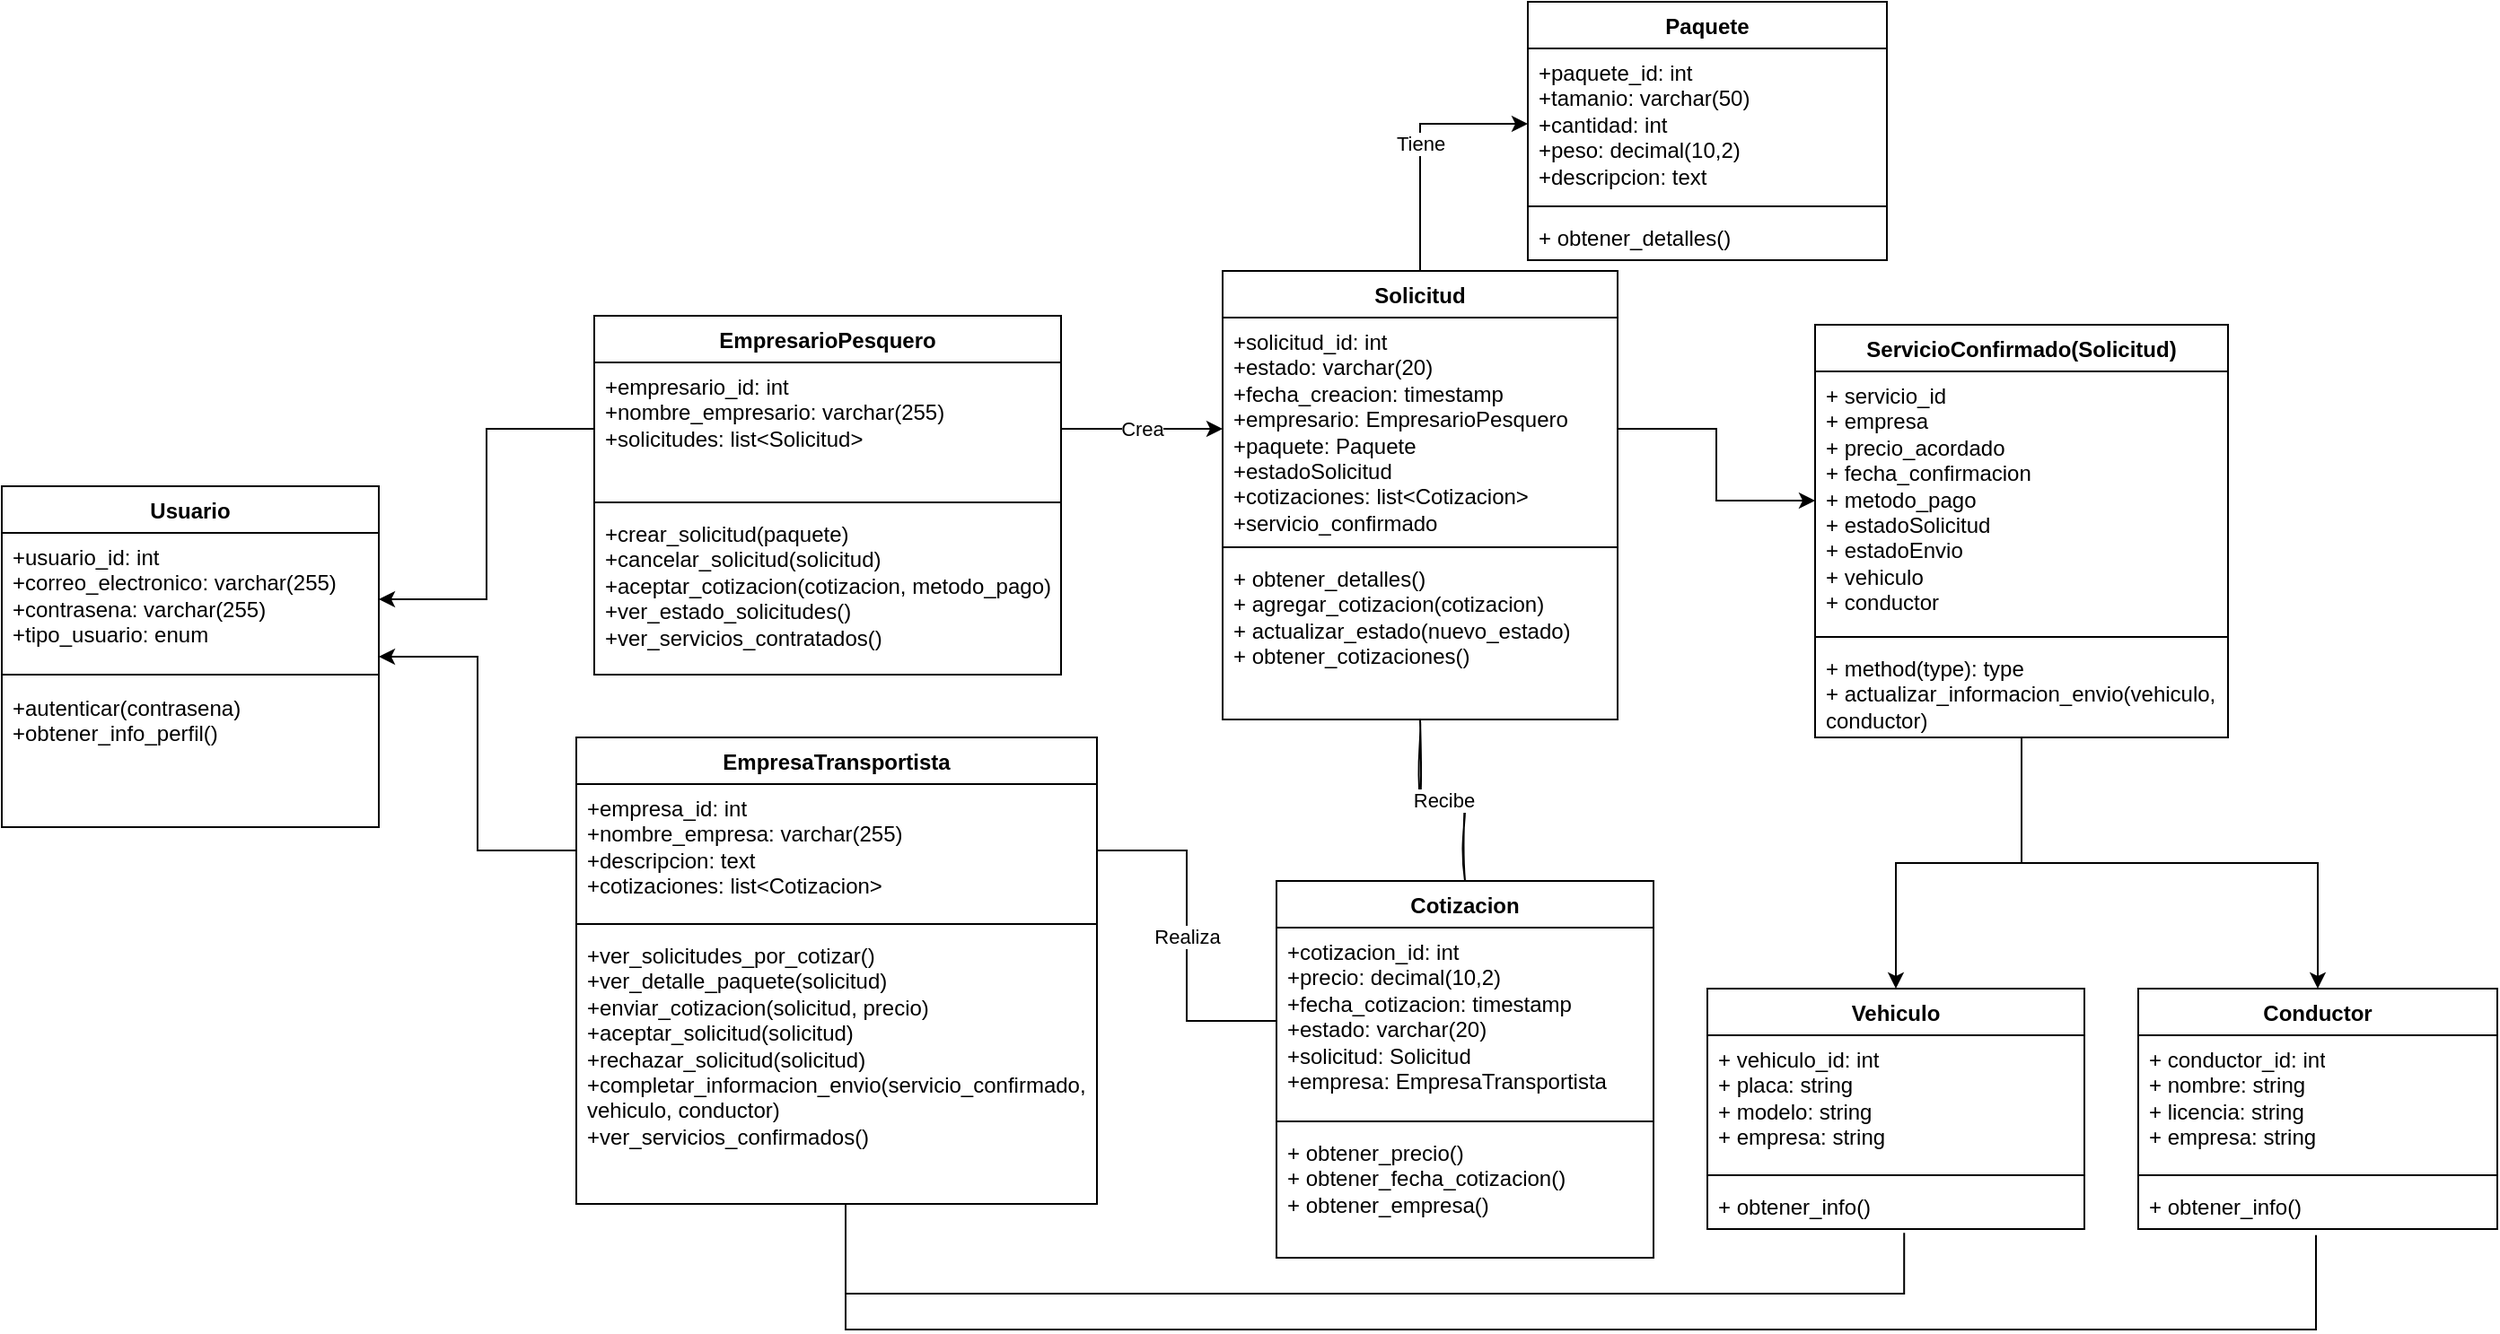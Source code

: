 <mxfile version="26.2.13">
  <diagram id="C5RBs43oDa-KdzZeNtuy" name="Page-1">
    <mxGraphModel dx="1459" dy="1123" grid="1" gridSize="10" guides="1" tooltips="1" connect="1" arrows="1" fold="1" page="1" pageScale="1" pageWidth="827" pageHeight="1169" math="0" shadow="0">
      <root>
        <mxCell id="WIyWlLk6GJQsqaUBKTNV-0" />
        <mxCell id="WIyWlLk6GJQsqaUBKTNV-1" parent="WIyWlLk6GJQsqaUBKTNV-0" />
        <mxCell id="xIAuxUpOdneF3yph0G0t-0" value="Usuario" style="swimlane;fontStyle=1;align=center;verticalAlign=top;childLayout=stackLayout;horizontal=1;startSize=26;horizontalStack=0;resizeParent=1;resizeParentMax=0;resizeLast=0;collapsible=1;marginBottom=0;whiteSpace=wrap;html=1;" vertex="1" parent="WIyWlLk6GJQsqaUBKTNV-1">
          <mxGeometry x="10" y="680" width="210" height="190" as="geometry" />
        </mxCell>
        <mxCell id="xIAuxUpOdneF3yph0G0t-1" value="+usuario_id: int&lt;br/&gt;    +correo_electronico: varchar(255)&lt;br/&gt;    +contrasena: varchar(255)&lt;br/&gt;    +tipo_usuario: enum" style="text;strokeColor=none;fillColor=none;align=left;verticalAlign=top;spacingLeft=4;spacingRight=4;overflow=hidden;rotatable=0;points=[[0,0.5],[1,0.5]];portConstraint=eastwest;whiteSpace=wrap;html=1;" vertex="1" parent="xIAuxUpOdneF3yph0G0t-0">
          <mxGeometry y="26" width="210" height="74" as="geometry" />
        </mxCell>
        <mxCell id="xIAuxUpOdneF3yph0G0t-2" value="" style="line;strokeWidth=1;fillColor=none;align=left;verticalAlign=middle;spacingTop=-1;spacingLeft=3;spacingRight=3;rotatable=0;labelPosition=right;points=[];portConstraint=eastwest;strokeColor=inherit;" vertex="1" parent="xIAuxUpOdneF3yph0G0t-0">
          <mxGeometry y="100" width="210" height="10" as="geometry" />
        </mxCell>
        <mxCell id="xIAuxUpOdneF3yph0G0t-3" value="+autenticar(contrasena)&lt;div&gt;+obtener_info_perfil()&lt;/div&gt;" style="text;strokeColor=none;fillColor=none;align=left;verticalAlign=top;spacingLeft=4;spacingRight=4;overflow=hidden;rotatable=0;points=[[0,0.5],[1,0.5]];portConstraint=eastwest;whiteSpace=wrap;html=1;" vertex="1" parent="xIAuxUpOdneF3yph0G0t-0">
          <mxGeometry y="110" width="210" height="80" as="geometry" />
        </mxCell>
        <mxCell id="xIAuxUpOdneF3yph0G0t-4" value="EmpresarioPesquero " style="swimlane;fontStyle=1;align=center;verticalAlign=top;childLayout=stackLayout;horizontal=1;startSize=26;horizontalStack=0;resizeParent=1;resizeParentMax=0;resizeLast=0;collapsible=1;marginBottom=0;whiteSpace=wrap;html=1;" vertex="1" parent="WIyWlLk6GJQsqaUBKTNV-1">
          <mxGeometry x="340" y="585" width="260" height="200" as="geometry" />
        </mxCell>
        <mxCell id="xIAuxUpOdneF3yph0G0t-5" value=" +empresario_id: int&lt;br/&gt;    +nombre_empresario: varchar(255)&lt;br/&gt;    +solicitudes: list&amp;lt;Solicitud&amp;gt;" style="text;strokeColor=none;fillColor=none;align=left;verticalAlign=top;spacingLeft=4;spacingRight=4;overflow=hidden;rotatable=0;points=[[0,0.5],[1,0.5]];portConstraint=eastwest;whiteSpace=wrap;html=1;" vertex="1" parent="xIAuxUpOdneF3yph0G0t-4">
          <mxGeometry y="26" width="260" height="74" as="geometry" />
        </mxCell>
        <mxCell id="xIAuxUpOdneF3yph0G0t-6" value="" style="line;strokeWidth=1;fillColor=none;align=left;verticalAlign=middle;spacingTop=-1;spacingLeft=3;spacingRight=3;rotatable=0;labelPosition=right;points=[];portConstraint=eastwest;strokeColor=inherit;" vertex="1" parent="xIAuxUpOdneF3yph0G0t-4">
          <mxGeometry y="100" width="260" height="8" as="geometry" />
        </mxCell>
        <mxCell id="xIAuxUpOdneF3yph0G0t-7" value="+crear_solicitud(paquete)&lt;div&gt;+cancelar_solicitud(solicitud)&lt;/div&gt;&lt;div&gt;+aceptar_cotizacion(cotizacion, metodo_pago)&lt;/div&gt;&lt;div&gt;+ver_estado_solicitudes()&lt;/div&gt;&lt;div&gt;+ver_servicios_contratados()&lt;/div&gt;" style="text;strokeColor=none;fillColor=none;align=left;verticalAlign=top;spacingLeft=4;spacingRight=4;overflow=hidden;rotatable=0;points=[[0,0.5],[1,0.5]];portConstraint=eastwest;whiteSpace=wrap;html=1;" vertex="1" parent="xIAuxUpOdneF3yph0G0t-4">
          <mxGeometry y="108" width="260" height="92" as="geometry" />
        </mxCell>
        <mxCell id="xIAuxUpOdneF3yph0G0t-8" value="EmpresaTransportista " style="swimlane;fontStyle=1;align=center;verticalAlign=top;childLayout=stackLayout;horizontal=1;startSize=26;horizontalStack=0;resizeParent=1;resizeParentMax=0;resizeLast=0;collapsible=1;marginBottom=0;whiteSpace=wrap;html=1;" vertex="1" parent="WIyWlLk6GJQsqaUBKTNV-1">
          <mxGeometry x="330" y="820" width="290" height="260" as="geometry" />
        </mxCell>
        <mxCell id="xIAuxUpOdneF3yph0G0t-9" value="+empresa_id: int&lt;br/&gt;    +nombre_empresa: varchar(255)&lt;br/&gt;    +descripcion: text&lt;br/&gt;    +cotizaciones: list&amp;lt;Cotizacion&amp;gt;" style="text;strokeColor=none;fillColor=none;align=left;verticalAlign=top;spacingLeft=4;spacingRight=4;overflow=hidden;rotatable=0;points=[[0,0.5],[1,0.5]];portConstraint=eastwest;whiteSpace=wrap;html=1;" vertex="1" parent="xIAuxUpOdneF3yph0G0t-8">
          <mxGeometry y="26" width="290" height="74" as="geometry" />
        </mxCell>
        <mxCell id="xIAuxUpOdneF3yph0G0t-10" value="" style="line;strokeWidth=1;fillColor=none;align=left;verticalAlign=middle;spacingTop=-1;spacingLeft=3;spacingRight=3;rotatable=0;labelPosition=right;points=[];portConstraint=eastwest;strokeColor=inherit;" vertex="1" parent="xIAuxUpOdneF3yph0G0t-8">
          <mxGeometry y="100" width="290" height="8" as="geometry" />
        </mxCell>
        <mxCell id="xIAuxUpOdneF3yph0G0t-11" value="+ver_solicitudes_por_cotizar()&lt;div&gt;+ver_detalle_paquete(solicitud)&lt;/div&gt;&lt;div&gt;+enviar_cotizacion(solicitud, precio)&lt;/div&gt;&lt;div&gt;+aceptar_solicitud(solicitud)&lt;/div&gt;&lt;div&gt;+rechazar_solicitud(solicitud)&lt;/div&gt;&lt;div&gt;+completar_informacion_envio(servicio_confirmado, vehiculo, conductor)&lt;/div&gt;&lt;div&gt;+ver_servicios_confirmados()&lt;/div&gt;" style="text;strokeColor=none;fillColor=none;align=left;verticalAlign=top;spacingLeft=4;spacingRight=4;overflow=hidden;rotatable=0;points=[[0,0.5],[1,0.5]];portConstraint=eastwest;whiteSpace=wrap;html=1;" vertex="1" parent="xIAuxUpOdneF3yph0G0t-8">
          <mxGeometry y="108" width="290" height="152" as="geometry" />
        </mxCell>
        <mxCell id="xIAuxUpOdneF3yph0G0t-12" value="Paquete " style="swimlane;fontStyle=1;align=center;verticalAlign=top;childLayout=stackLayout;horizontal=1;startSize=26;horizontalStack=0;resizeParent=1;resizeParentMax=0;resizeLast=0;collapsible=1;marginBottom=0;whiteSpace=wrap;html=1;" vertex="1" parent="WIyWlLk6GJQsqaUBKTNV-1">
          <mxGeometry x="860" y="410" width="200" height="144" as="geometry" />
        </mxCell>
        <mxCell id="xIAuxUpOdneF3yph0G0t-13" value="+paquete_id: int&lt;br/&gt;    +tamanio: varchar(50)&lt;br/&gt;    +cantidad: int&lt;br/&gt;    +peso: decimal(10,2)&lt;br/&gt;    +descripcion: text&lt;div&gt;&lt;br/&gt;&lt;/div&gt;" style="text;strokeColor=none;fillColor=none;align=left;verticalAlign=top;spacingLeft=4;spacingRight=4;overflow=hidden;rotatable=0;points=[[0,0.5],[1,0.5]];portConstraint=eastwest;whiteSpace=wrap;html=1;" vertex="1" parent="xIAuxUpOdneF3yph0G0t-12">
          <mxGeometry y="26" width="200" height="84" as="geometry" />
        </mxCell>
        <mxCell id="xIAuxUpOdneF3yph0G0t-14" value="" style="line;strokeWidth=1;fillColor=none;align=left;verticalAlign=middle;spacingTop=-1;spacingLeft=3;spacingRight=3;rotatable=0;labelPosition=right;points=[];portConstraint=eastwest;strokeColor=inherit;" vertex="1" parent="xIAuxUpOdneF3yph0G0t-12">
          <mxGeometry y="110" width="200" height="8" as="geometry" />
        </mxCell>
        <mxCell id="xIAuxUpOdneF3yph0G0t-15" value="+&amp;nbsp;obtener_detalles()" style="text;strokeColor=none;fillColor=none;align=left;verticalAlign=top;spacingLeft=4;spacingRight=4;overflow=hidden;rotatable=0;points=[[0,0.5],[1,0.5]];portConstraint=eastwest;whiteSpace=wrap;html=1;" vertex="1" parent="xIAuxUpOdneF3yph0G0t-12">
          <mxGeometry y="118" width="200" height="26" as="geometry" />
        </mxCell>
        <mxCell id="xIAuxUpOdneF3yph0G0t-27" value="Tiene" style="edgeStyle=orthogonalEdgeStyle;rounded=0;orthogonalLoop=1;jettySize=auto;html=1;" edge="1" parent="WIyWlLk6GJQsqaUBKTNV-1" source="xIAuxUpOdneF3yph0G0t-16" target="xIAuxUpOdneF3yph0G0t-13">
          <mxGeometry relative="1" as="geometry">
            <mxPoint x="1020" y="520" as="targetPoint" />
          </mxGeometry>
        </mxCell>
        <mxCell id="xIAuxUpOdneF3yph0G0t-28" value="Recibe" style="edgeStyle=orthogonalEdgeStyle;rounded=0;orthogonalLoop=1;jettySize=auto;html=1;endArrow=none;endFill=1;sketch=1;curveFitting=1;jiggle=2;startFill=0;" edge="1" parent="WIyWlLk6GJQsqaUBKTNV-1" source="xIAuxUpOdneF3yph0G0t-16" target="xIAuxUpOdneF3yph0G0t-20">
          <mxGeometry relative="1" as="geometry" />
        </mxCell>
        <mxCell id="xIAuxUpOdneF3yph0G0t-16" value="Solicitud " style="swimlane;fontStyle=1;align=center;verticalAlign=top;childLayout=stackLayout;horizontal=1;startSize=26;horizontalStack=0;resizeParent=1;resizeParentMax=0;resizeLast=0;collapsible=1;marginBottom=0;whiteSpace=wrap;html=1;" vertex="1" parent="WIyWlLk6GJQsqaUBKTNV-1">
          <mxGeometry x="690" y="560" width="220" height="250" as="geometry" />
        </mxCell>
        <mxCell id="xIAuxUpOdneF3yph0G0t-17" value=" +solicitud_id: int&lt;br&gt;    +estado: varchar(20)&lt;br&gt;    +fecha_creacion: timestamp&lt;br&gt;    +empresario: EmpresarioPesquero&lt;br&gt;    +paquete: Paquete&lt;div&gt;+estadoSolicitud&lt;br&gt;    +cotizaciones: list&amp;lt;Cotizacion&amp;gt;&lt;/div&gt;&lt;div&gt;+servicio_confirmado &lt;br&gt;&lt;div&gt;&lt;br&gt;&lt;/div&gt;&lt;/div&gt;" style="text;strokeColor=none;fillColor=none;align=left;verticalAlign=top;spacingLeft=4;spacingRight=4;overflow=hidden;rotatable=0;points=[[0,0.5],[1,0.5]];portConstraint=eastwest;whiteSpace=wrap;html=1;" vertex="1" parent="xIAuxUpOdneF3yph0G0t-16">
          <mxGeometry y="26" width="220" height="124" as="geometry" />
        </mxCell>
        <mxCell id="xIAuxUpOdneF3yph0G0t-18" value="" style="line;strokeWidth=1;fillColor=none;align=left;verticalAlign=middle;spacingTop=-1;spacingLeft=3;spacingRight=3;rotatable=0;labelPosition=right;points=[];portConstraint=eastwest;strokeColor=inherit;" vertex="1" parent="xIAuxUpOdneF3yph0G0t-16">
          <mxGeometry y="150" width="220" height="8" as="geometry" />
        </mxCell>
        <mxCell id="xIAuxUpOdneF3yph0G0t-19" value="+&amp;nbsp;obtener_detalles()&lt;div&gt;+&amp;nbsp;agregar_cotizacion(cotizacion)&lt;/div&gt;&lt;div&gt;+&amp;nbsp;actualizar_estado(nuevo_estado)&lt;/div&gt;&lt;div&gt;+&amp;nbsp;obtener_cotizaciones()&lt;/div&gt;" style="text;strokeColor=none;fillColor=none;align=left;verticalAlign=top;spacingLeft=4;spacingRight=4;overflow=hidden;rotatable=0;points=[[0,0.5],[1,0.5]];portConstraint=eastwest;whiteSpace=wrap;html=1;" vertex="1" parent="xIAuxUpOdneF3yph0G0t-16">
          <mxGeometry y="158" width="220" height="92" as="geometry" />
        </mxCell>
        <mxCell id="xIAuxUpOdneF3yph0G0t-20" value="Cotizacion " style="swimlane;fontStyle=1;align=center;verticalAlign=top;childLayout=stackLayout;horizontal=1;startSize=26;horizontalStack=0;resizeParent=1;resizeParentMax=0;resizeLast=0;collapsible=1;marginBottom=0;whiteSpace=wrap;html=1;" vertex="1" parent="WIyWlLk6GJQsqaUBKTNV-1">
          <mxGeometry x="720" y="900" width="210" height="210" as="geometry" />
        </mxCell>
        <mxCell id="xIAuxUpOdneF3yph0G0t-21" value=" +cotizacion_id: int&lt;br/&gt;    +precio: decimal(10,2)&lt;br/&gt;    +fecha_cotizacion: timestamp&lt;br/&gt;    +estado: varchar(20)&lt;br/&gt;    +solicitud: Solicitud&lt;br/&gt;    +empresa: EmpresaTransportista&lt;div&gt;&lt;br/&gt;&lt;/div&gt;" style="text;strokeColor=none;fillColor=none;align=left;verticalAlign=top;spacingLeft=4;spacingRight=4;overflow=hidden;rotatable=0;points=[[0,0.5],[1,0.5]];portConstraint=eastwest;whiteSpace=wrap;html=1;" vertex="1" parent="xIAuxUpOdneF3yph0G0t-20">
          <mxGeometry y="26" width="210" height="104" as="geometry" />
        </mxCell>
        <mxCell id="xIAuxUpOdneF3yph0G0t-22" value="" style="line;strokeWidth=1;fillColor=none;align=left;verticalAlign=middle;spacingTop=-1;spacingLeft=3;spacingRight=3;rotatable=0;labelPosition=right;points=[];portConstraint=eastwest;strokeColor=inherit;" vertex="1" parent="xIAuxUpOdneF3yph0G0t-20">
          <mxGeometry y="130" width="210" height="8" as="geometry" />
        </mxCell>
        <mxCell id="xIAuxUpOdneF3yph0G0t-23" value="+&amp;nbsp;obtener_precio()&lt;div&gt;+&amp;nbsp;obtener_fecha_cotizacion()&lt;/div&gt;&lt;div&gt;+&amp;nbsp;obtener_empresa()&lt;/div&gt;" style="text;strokeColor=none;fillColor=none;align=left;verticalAlign=top;spacingLeft=4;spacingRight=4;overflow=hidden;rotatable=0;points=[[0,0.5],[1,0.5]];portConstraint=eastwest;whiteSpace=wrap;html=1;" vertex="1" parent="xIAuxUpOdneF3yph0G0t-20">
          <mxGeometry y="138" width="210" height="72" as="geometry" />
        </mxCell>
        <mxCell id="xIAuxUpOdneF3yph0G0t-24" style="edgeStyle=orthogonalEdgeStyle;rounded=0;orthogonalLoop=1;jettySize=auto;html=1;entryX=1;entryY=0.5;entryDx=0;entryDy=0;" edge="1" parent="WIyWlLk6GJQsqaUBKTNV-1" source="xIAuxUpOdneF3yph0G0t-5" target="xIAuxUpOdneF3yph0G0t-1">
          <mxGeometry relative="1" as="geometry" />
        </mxCell>
        <mxCell id="xIAuxUpOdneF3yph0G0t-25" style="edgeStyle=orthogonalEdgeStyle;rounded=0;orthogonalLoop=1;jettySize=auto;html=1;entryX=1;entryY=0.5;entryDx=0;entryDy=0;" edge="1" parent="WIyWlLk6GJQsqaUBKTNV-1" source="xIAuxUpOdneF3yph0G0t-9" target="xIAuxUpOdneF3yph0G0t-0">
          <mxGeometry relative="1" as="geometry" />
        </mxCell>
        <mxCell id="xIAuxUpOdneF3yph0G0t-26" value="Crea" style="edgeStyle=orthogonalEdgeStyle;rounded=0;orthogonalLoop=1;jettySize=auto;html=1;" edge="1" parent="WIyWlLk6GJQsqaUBKTNV-1" source="xIAuxUpOdneF3yph0G0t-5" target="xIAuxUpOdneF3yph0G0t-17">
          <mxGeometry relative="1" as="geometry" />
        </mxCell>
        <mxCell id="xIAuxUpOdneF3yph0G0t-29" value="Realiza" style="edgeStyle=orthogonalEdgeStyle;rounded=0;orthogonalLoop=1;jettySize=auto;html=1;entryX=0;entryY=0.5;entryDx=0;entryDy=0;endArrow=none;endFill=1;startFill=0;" edge="1" parent="WIyWlLk6GJQsqaUBKTNV-1" source="xIAuxUpOdneF3yph0G0t-9" target="xIAuxUpOdneF3yph0G0t-21">
          <mxGeometry relative="1" as="geometry" />
        </mxCell>
        <mxCell id="xIAuxUpOdneF3yph0G0t-31" value="Vehiculo" style="swimlane;fontStyle=1;align=center;verticalAlign=top;childLayout=stackLayout;horizontal=1;startSize=26;horizontalStack=0;resizeParent=1;resizeParentMax=0;resizeLast=0;collapsible=1;marginBottom=0;whiteSpace=wrap;html=1;" vertex="1" parent="WIyWlLk6GJQsqaUBKTNV-1">
          <mxGeometry x="960" y="960" width="210" height="134" as="geometry" />
        </mxCell>
        <mxCell id="xIAuxUpOdneF3yph0G0t-32" value="+&amp;nbsp;vehiculo_id: int&lt;div&gt;+&amp;nbsp;placa: string&lt;/div&gt;&lt;div&gt;+&amp;nbsp;modelo: string&lt;/div&gt;&lt;div&gt;+&amp;nbsp;empresa: string&lt;br&gt;&lt;div&gt;&lt;br&gt;&lt;/div&gt;&lt;/div&gt;" style="text;strokeColor=none;fillColor=none;align=left;verticalAlign=top;spacingLeft=4;spacingRight=4;overflow=hidden;rotatable=0;points=[[0,0.5],[1,0.5]];portConstraint=eastwest;whiteSpace=wrap;html=1;" vertex="1" parent="xIAuxUpOdneF3yph0G0t-31">
          <mxGeometry y="26" width="210" height="74" as="geometry" />
        </mxCell>
        <mxCell id="xIAuxUpOdneF3yph0G0t-33" value="" style="line;strokeWidth=1;fillColor=none;align=left;verticalAlign=middle;spacingTop=-1;spacingLeft=3;spacingRight=3;rotatable=0;labelPosition=right;points=[];portConstraint=eastwest;strokeColor=inherit;" vertex="1" parent="xIAuxUpOdneF3yph0G0t-31">
          <mxGeometry y="100" width="210" height="8" as="geometry" />
        </mxCell>
        <mxCell id="xIAuxUpOdneF3yph0G0t-34" value="+ obtener_info()" style="text;strokeColor=none;fillColor=none;align=left;verticalAlign=top;spacingLeft=4;spacingRight=4;overflow=hidden;rotatable=0;points=[[0,0.5],[1,0.5]];portConstraint=eastwest;whiteSpace=wrap;html=1;" vertex="1" parent="xIAuxUpOdneF3yph0G0t-31">
          <mxGeometry y="108" width="210" height="26" as="geometry" />
        </mxCell>
        <mxCell id="xIAuxUpOdneF3yph0G0t-35" value="Conductor" style="swimlane;fontStyle=1;align=center;verticalAlign=top;childLayout=stackLayout;horizontal=1;startSize=26;horizontalStack=0;resizeParent=1;resizeParentMax=0;resizeLast=0;collapsible=1;marginBottom=0;whiteSpace=wrap;html=1;" vertex="1" parent="WIyWlLk6GJQsqaUBKTNV-1">
          <mxGeometry x="1200" y="960" width="200" height="134" as="geometry" />
        </mxCell>
        <mxCell id="xIAuxUpOdneF3yph0G0t-36" value="+&amp;nbsp;conductor_id: int&lt;div&gt;+&amp;nbsp;nombre: string&lt;/div&gt;&lt;div&gt;+&amp;nbsp;licencia: string&lt;/div&gt;&lt;div&gt;+ empresa: string&lt;/div&gt;" style="text;strokeColor=none;fillColor=none;align=left;verticalAlign=top;spacingLeft=4;spacingRight=4;overflow=hidden;rotatable=0;points=[[0,0.5],[1,0.5]];portConstraint=eastwest;whiteSpace=wrap;html=1;" vertex="1" parent="xIAuxUpOdneF3yph0G0t-35">
          <mxGeometry y="26" width="200" height="74" as="geometry" />
        </mxCell>
        <mxCell id="xIAuxUpOdneF3yph0G0t-37" value="" style="line;strokeWidth=1;fillColor=none;align=left;verticalAlign=middle;spacingTop=-1;spacingLeft=3;spacingRight=3;rotatable=0;labelPosition=right;points=[];portConstraint=eastwest;strokeColor=inherit;" vertex="1" parent="xIAuxUpOdneF3yph0G0t-35">
          <mxGeometry y="100" width="200" height="8" as="geometry" />
        </mxCell>
        <mxCell id="xIAuxUpOdneF3yph0G0t-38" value="+&amp;nbsp;obtener_info()" style="text;strokeColor=none;fillColor=none;align=left;verticalAlign=top;spacingLeft=4;spacingRight=4;overflow=hidden;rotatable=0;points=[[0,0.5],[1,0.5]];portConstraint=eastwest;whiteSpace=wrap;html=1;" vertex="1" parent="xIAuxUpOdneF3yph0G0t-35">
          <mxGeometry y="108" width="200" height="26" as="geometry" />
        </mxCell>
        <mxCell id="xIAuxUpOdneF3yph0G0t-50" style="edgeStyle=orthogonalEdgeStyle;rounded=0;orthogonalLoop=1;jettySize=auto;html=1;" edge="1" parent="WIyWlLk6GJQsqaUBKTNV-1" source="xIAuxUpOdneF3yph0G0t-39" target="xIAuxUpOdneF3yph0G0t-31">
          <mxGeometry relative="1" as="geometry" />
        </mxCell>
        <mxCell id="xIAuxUpOdneF3yph0G0t-51" style="edgeStyle=orthogonalEdgeStyle;rounded=0;orthogonalLoop=1;jettySize=auto;html=1;" edge="1" parent="WIyWlLk6GJQsqaUBKTNV-1" source="xIAuxUpOdneF3yph0G0t-39" target="xIAuxUpOdneF3yph0G0t-35">
          <mxGeometry relative="1" as="geometry" />
        </mxCell>
        <mxCell id="xIAuxUpOdneF3yph0G0t-39" value="ServicioConfirmado(Solicitud)" style="swimlane;fontStyle=1;align=center;verticalAlign=top;childLayout=stackLayout;horizontal=1;startSize=26;horizontalStack=0;resizeParent=1;resizeParentMax=0;resizeLast=0;collapsible=1;marginBottom=0;whiteSpace=wrap;html=1;" vertex="1" parent="WIyWlLk6GJQsqaUBKTNV-1">
          <mxGeometry x="1020" y="590" width="230" height="230" as="geometry" />
        </mxCell>
        <mxCell id="xIAuxUpOdneF3yph0G0t-40" value="+&amp;nbsp;servicio_id &lt;div&gt;+&amp;nbsp;empresa &lt;/div&gt;&lt;div&gt;+ precio_acordado&amp;nbsp;&lt;/div&gt;&lt;div&gt;+&amp;nbsp;fecha_confirmacion &lt;/div&gt;&lt;div&gt;+&amp;nbsp;metodo_pago &lt;/div&gt;&lt;div&gt;+&amp;nbsp;estadoSolicitud&lt;/div&gt;&lt;div&gt;+&amp;nbsp;estadoEnvio &lt;/div&gt;&lt;div&gt;+&amp;nbsp;vehiculo &lt;/div&gt;&lt;div&gt;+&amp;nbsp;conductor &lt;/div&gt;" style="text;strokeColor=none;fillColor=none;align=left;verticalAlign=top;spacingLeft=4;spacingRight=4;overflow=hidden;rotatable=0;points=[[0,0.5],[1,0.5]];portConstraint=eastwest;whiteSpace=wrap;html=1;" vertex="1" parent="xIAuxUpOdneF3yph0G0t-39">
          <mxGeometry y="26" width="230" height="144" as="geometry" />
        </mxCell>
        <mxCell id="xIAuxUpOdneF3yph0G0t-41" value="" style="line;strokeWidth=1;fillColor=none;align=left;verticalAlign=middle;spacingTop=-1;spacingLeft=3;spacingRight=3;rotatable=0;labelPosition=right;points=[];portConstraint=eastwest;strokeColor=inherit;" vertex="1" parent="xIAuxUpOdneF3yph0G0t-39">
          <mxGeometry y="170" width="230" height="8" as="geometry" />
        </mxCell>
        <mxCell id="xIAuxUpOdneF3yph0G0t-42" value="+ method(type): type&lt;div&gt;+&amp;nbsp;&lt;span style=&quot;background-color: transparent; color: light-dark(rgb(0, 0, 0), rgb(255, 255, 255));&quot; class=&quot;hljs-title&quot;&gt;actualizar_informacion_envio&lt;/span&gt;&lt;span style=&quot;background-color: transparent; color: light-dark(rgb(0, 0, 0), rgb(255, 255, 255));&quot;&gt;(&lt;/span&gt;&lt;span style=&quot;background-color: transparent; color: light-dark(rgb(0, 0, 0), rgb(255, 255, 255));&quot; class=&quot;hljs-params&quot;&gt;vehiculo, conductor&lt;/span&gt;&lt;span style=&quot;background-color: transparent; color: light-dark(rgb(0, 0, 0), rgb(255, 255, 255));&quot;&gt;)&lt;/span&gt;&lt;/div&gt;" style="text;strokeColor=none;fillColor=none;align=left;verticalAlign=top;spacingLeft=4;spacingRight=4;overflow=hidden;rotatable=0;points=[[0,0.5],[1,0.5]];portConstraint=eastwest;whiteSpace=wrap;html=1;" vertex="1" parent="xIAuxUpOdneF3yph0G0t-39">
          <mxGeometry y="178" width="230" height="52" as="geometry" />
        </mxCell>
        <mxCell id="xIAuxUpOdneF3yph0G0t-48" style="edgeStyle=orthogonalEdgeStyle;rounded=0;orthogonalLoop=1;jettySize=auto;html=1;" edge="1" parent="WIyWlLk6GJQsqaUBKTNV-1" source="xIAuxUpOdneF3yph0G0t-17" target="xIAuxUpOdneF3yph0G0t-40">
          <mxGeometry relative="1" as="geometry" />
        </mxCell>
        <mxCell id="xIAuxUpOdneF3yph0G0t-52" style="edgeStyle=orthogonalEdgeStyle;rounded=0;orthogonalLoop=1;jettySize=auto;html=1;entryX=0.522;entryY=1.084;entryDx=0;entryDy=0;entryPerimeter=0;endArrow=none;startFill=0;" edge="1" parent="WIyWlLk6GJQsqaUBKTNV-1" source="xIAuxUpOdneF3yph0G0t-8" target="xIAuxUpOdneF3yph0G0t-34">
          <mxGeometry relative="1" as="geometry">
            <Array as="points">
              <mxPoint x="480" y="1130" />
              <mxPoint x="1070" y="1130" />
            </Array>
          </mxGeometry>
        </mxCell>
        <mxCell id="xIAuxUpOdneF3yph0G0t-53" style="edgeStyle=orthogonalEdgeStyle;rounded=0;orthogonalLoop=1;jettySize=auto;html=1;entryX=0.495;entryY=1.129;entryDx=0;entryDy=0;entryPerimeter=0;endArrow=none;startFill=0;" edge="1" parent="WIyWlLk6GJQsqaUBKTNV-1" source="xIAuxUpOdneF3yph0G0t-8" target="xIAuxUpOdneF3yph0G0t-38">
          <mxGeometry relative="1" as="geometry">
            <Array as="points">
              <mxPoint x="480" y="1150" />
              <mxPoint x="1299" y="1150" />
            </Array>
          </mxGeometry>
        </mxCell>
      </root>
    </mxGraphModel>
  </diagram>
</mxfile>
